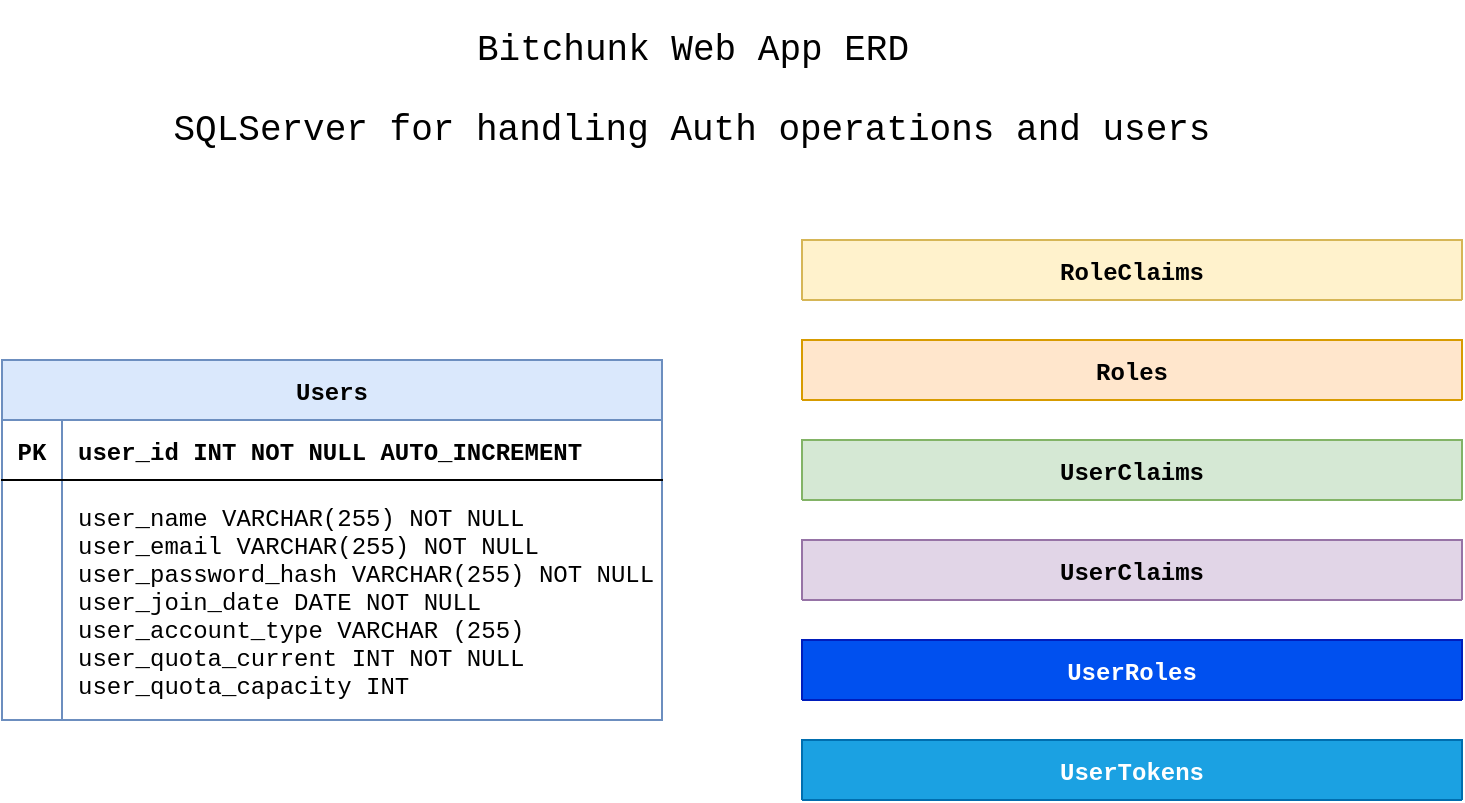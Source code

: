 <mxfile version="14.7.7" type="device"><diagram id="R2lEEEUBdFMjLlhIrx00" name="Page-1"><mxGraphModel dx="1102" dy="563" grid="1" gridSize="10" guides="1" tooltips="1" connect="1" arrows="1" fold="1" page="1" pageScale="1" pageWidth="850" pageHeight="1100" math="0" shadow="0" extFonts="Permanent Marker^https://fonts.googleapis.com/css?family=Permanent+Marker"><root><mxCell id="0"/><mxCell id="1" parent="0"/><mxCell id="C-vyLk0tnHw3VtMMgP7b-23" value="Users" style="shape=table;startSize=30;container=1;collapsible=1;childLayout=tableLayout;fixedRows=1;rowLines=0;fontStyle=1;align=center;resizeLast=1;fontFamily=Courier New;fillColor=#dae8fc;strokeColor=#6c8ebf;" parent="1" vertex="1"><mxGeometry x="80" y="180" width="330" height="180" as="geometry"><mxRectangle x="120" y="120" width="100" height="30" as="alternateBounds"/></mxGeometry></mxCell><mxCell id="C-vyLk0tnHw3VtMMgP7b-24" value="" style="shape=partialRectangle;collapsible=0;dropTarget=0;pointerEvents=0;fillColor=none;points=[[0,0.5],[1,0.5]];portConstraint=eastwest;top=0;left=0;right=0;bottom=1;fontFamily=Courier New;" parent="C-vyLk0tnHw3VtMMgP7b-23" vertex="1"><mxGeometry y="30" width="330" height="30" as="geometry"/></mxCell><mxCell id="C-vyLk0tnHw3VtMMgP7b-25" value="PK" style="shape=partialRectangle;overflow=hidden;connectable=0;fillColor=none;top=0;left=0;bottom=0;right=0;fontStyle=1;fontFamily=Courier New;" parent="C-vyLk0tnHw3VtMMgP7b-24" vertex="1"><mxGeometry width="30" height="30" as="geometry"/></mxCell><mxCell id="C-vyLk0tnHw3VtMMgP7b-26" value="user_id INT NOT NULL AUTO_INCREMENT" style="shape=partialRectangle;overflow=hidden;connectable=0;fillColor=none;top=0;left=0;bottom=0;right=0;align=left;spacingLeft=6;fontStyle=1;fontFamily=Courier New;" parent="C-vyLk0tnHw3VtMMgP7b-24" vertex="1"><mxGeometry x="30" width="300" height="30" as="geometry"/></mxCell><mxCell id="C-vyLk0tnHw3VtMMgP7b-27" value="" style="shape=partialRectangle;collapsible=0;dropTarget=0;pointerEvents=0;fillColor=none;points=[[0,0.5],[1,0.5]];portConstraint=eastwest;top=0;left=0;right=0;bottom=0;fontFamily=Courier New;" parent="C-vyLk0tnHw3VtMMgP7b-23" vertex="1"><mxGeometry y="60" width="330" height="120" as="geometry"/></mxCell><mxCell id="C-vyLk0tnHw3VtMMgP7b-28" value="" style="shape=partialRectangle;overflow=hidden;connectable=0;fillColor=none;top=0;left=0;bottom=0;right=0;fontFamily=Courier New;" parent="C-vyLk0tnHw3VtMMgP7b-27" vertex="1"><mxGeometry width="30" height="120" as="geometry"/></mxCell><mxCell id="C-vyLk0tnHw3VtMMgP7b-29" value="user_name VARCHAR(255) NOT NULL&#10;user_email VARCHAR(255) NOT NULL&#10;user_password_hash VARCHAR(255) NOT NULL&#10;user_join_date DATE NOT NULL&#10;user_account_type VARCHAR (255)&#10;user_quota_current INT NOT NULL&#10;user_quota_capacity INT" style="shape=partialRectangle;overflow=hidden;connectable=0;fillColor=none;top=0;left=0;bottom=0;right=0;align=left;spacingLeft=6;fontFamily=Courier New;" parent="C-vyLk0tnHw3VtMMgP7b-27" vertex="1"><mxGeometry x="30" width="300" height="120" as="geometry"/></mxCell><mxCell id="zvQQCmMTCDjyl-axiiXm-1" value="Bitchunk Web App ERD" style="text;html=1;strokeColor=none;fillColor=none;align=center;verticalAlign=middle;whiteSpace=wrap;rounded=0;fontFamily=Courier New;fontSize=18;" vertex="1" parent="1"><mxGeometry x="302" width="247" height="50" as="geometry"/></mxCell><mxCell id="zvQQCmMTCDjyl-axiiXm-2" value="RoleClaims" style="shape=table;startSize=30;container=1;collapsible=1;childLayout=tableLayout;fixedRows=1;rowLines=0;fontStyle=1;align=center;resizeLast=1;fontFamily=Courier New;fillColor=#fff2cc;strokeColor=#d6b656;" vertex="1" collapsed="1" parent="1"><mxGeometry x="480" y="120" width="330" height="30" as="geometry"><mxRectangle x="460" y="120" width="330" height="160" as="alternateBounds"/></mxGeometry></mxCell><mxCell id="zvQQCmMTCDjyl-axiiXm-3" value="" style="shape=partialRectangle;collapsible=0;dropTarget=0;pointerEvents=0;fillColor=none;points=[[0,0.5],[1,0.5]];portConstraint=eastwest;top=0;left=0;right=0;bottom=1;fontFamily=Courier New;" vertex="1" parent="zvQQCmMTCDjyl-axiiXm-2"><mxGeometry y="30" width="330" height="30" as="geometry"/></mxCell><mxCell id="zvQQCmMTCDjyl-axiiXm-4" value="PK" style="shape=partialRectangle;overflow=hidden;connectable=0;fillColor=none;top=0;left=0;bottom=0;right=0;fontStyle=1;fontFamily=Courier New;" vertex="1" parent="zvQQCmMTCDjyl-axiiXm-3"><mxGeometry width="30" height="30" as="geometry"/></mxCell><mxCell id="zvQQCmMTCDjyl-axiiXm-5" value="user_id INT NOT NULL AUTO_INCREMENT" style="shape=partialRectangle;overflow=hidden;connectable=0;fillColor=none;top=0;left=0;bottom=0;right=0;align=left;spacingLeft=6;fontStyle=1;fontFamily=Courier New;" vertex="1" parent="zvQQCmMTCDjyl-axiiXm-3"><mxGeometry x="30" width="300" height="30" as="geometry"/></mxCell><mxCell id="zvQQCmMTCDjyl-axiiXm-6" value="" style="shape=partialRectangle;collapsible=0;dropTarget=0;pointerEvents=0;fillColor=none;points=[[0,0.5],[1,0.5]];portConstraint=eastwest;top=0;left=0;right=0;bottom=0;fontFamily=Courier New;" vertex="1" parent="zvQQCmMTCDjyl-axiiXm-2"><mxGeometry y="60" width="330" height="100" as="geometry"/></mxCell><mxCell id="zvQQCmMTCDjyl-axiiXm-7" value="" style="shape=partialRectangle;overflow=hidden;connectable=0;fillColor=none;top=0;left=0;bottom=0;right=0;fontFamily=Courier New;" vertex="1" parent="zvQQCmMTCDjyl-axiiXm-6"><mxGeometry width="30" height="100" as="geometry"/></mxCell><mxCell id="zvQQCmMTCDjyl-axiiXm-8" value="user_email VARCHAR(255) NOT NULL&#10;user_password_hash VARCHAR(255) NOT NULL&#10;user_join_date DATE NOT NULL&#10;user_account_type VARCHAR (255)&#10;user_quota_current&#10;user_quota_capacity INT" style="shape=partialRectangle;overflow=hidden;connectable=0;fillColor=none;top=0;left=0;bottom=0;right=0;align=left;spacingLeft=6;fontFamily=Courier New;" vertex="1" parent="zvQQCmMTCDjyl-axiiXm-6"><mxGeometry x="30" width="300" height="100" as="geometry"/></mxCell><mxCell id="zvQQCmMTCDjyl-axiiXm-9" value="Roles" style="shape=table;startSize=30;container=1;collapsible=1;childLayout=tableLayout;fixedRows=1;rowLines=0;fontStyle=1;align=center;resizeLast=1;fontFamily=Courier New;fillColor=#ffe6cc;strokeColor=#d79b00;" vertex="1" collapsed="1" parent="1"><mxGeometry x="480" y="170" width="330" height="30" as="geometry"><mxRectangle x="480" y="170" width="330" height="160" as="alternateBounds"/></mxGeometry></mxCell><mxCell id="zvQQCmMTCDjyl-axiiXm-10" value="" style="shape=partialRectangle;collapsible=0;dropTarget=0;pointerEvents=0;fillColor=none;points=[[0,0.5],[1,0.5]];portConstraint=eastwest;top=0;left=0;right=0;bottom=1;fontFamily=Courier New;" vertex="1" parent="zvQQCmMTCDjyl-axiiXm-9"><mxGeometry y="30" width="330" height="30" as="geometry"/></mxCell><mxCell id="zvQQCmMTCDjyl-axiiXm-11" value="PK" style="shape=partialRectangle;overflow=hidden;connectable=0;fillColor=none;top=0;left=0;bottom=0;right=0;fontStyle=1;fontFamily=Courier New;" vertex="1" parent="zvQQCmMTCDjyl-axiiXm-10"><mxGeometry width="30" height="30" as="geometry"/></mxCell><mxCell id="zvQQCmMTCDjyl-axiiXm-12" value="user_id INT NOT NULL AUTO_INCREMENT" style="shape=partialRectangle;overflow=hidden;connectable=0;fillColor=none;top=0;left=0;bottom=0;right=0;align=left;spacingLeft=6;fontStyle=1;fontFamily=Courier New;" vertex="1" parent="zvQQCmMTCDjyl-axiiXm-10"><mxGeometry x="30" width="300" height="30" as="geometry"/></mxCell><mxCell id="zvQQCmMTCDjyl-axiiXm-13" value="" style="shape=partialRectangle;collapsible=0;dropTarget=0;pointerEvents=0;fillColor=none;points=[[0,0.5],[1,0.5]];portConstraint=eastwest;top=0;left=0;right=0;bottom=0;fontFamily=Courier New;" vertex="1" parent="zvQQCmMTCDjyl-axiiXm-9"><mxGeometry y="60" width="330" height="100" as="geometry"/></mxCell><mxCell id="zvQQCmMTCDjyl-axiiXm-14" value="" style="shape=partialRectangle;overflow=hidden;connectable=0;fillColor=none;top=0;left=0;bottom=0;right=0;fontFamily=Courier New;" vertex="1" parent="zvQQCmMTCDjyl-axiiXm-13"><mxGeometry width="30" height="100" as="geometry"/></mxCell><mxCell id="zvQQCmMTCDjyl-axiiXm-15" value="user_email VARCHAR(255) NOT NULL&#10;user_password_hash VARCHAR(255) NOT NULL&#10;user_join_date DATE NOT NULL&#10;user_account_type VARCHAR (255)&#10;user_quota_current&#10;user_quota_capacity INT" style="shape=partialRectangle;overflow=hidden;connectable=0;fillColor=none;top=0;left=0;bottom=0;right=0;align=left;spacingLeft=6;fontFamily=Courier New;" vertex="1" parent="zvQQCmMTCDjyl-axiiXm-13"><mxGeometry x="30" width="300" height="100" as="geometry"/></mxCell><mxCell id="zvQQCmMTCDjyl-axiiXm-16" value="UserClaims" style="shape=table;startSize=30;container=1;collapsible=1;childLayout=tableLayout;fixedRows=1;rowLines=0;fontStyle=1;align=center;resizeLast=1;fontFamily=Courier New;fillColor=#d5e8d4;strokeColor=#82b366;" vertex="1" collapsed="1" parent="1"><mxGeometry x="480" y="220" width="330" height="30" as="geometry"><mxRectangle x="480" y="170" width="330" height="160" as="alternateBounds"/></mxGeometry></mxCell><mxCell id="zvQQCmMTCDjyl-axiiXm-17" value="" style="shape=partialRectangle;collapsible=0;dropTarget=0;pointerEvents=0;fillColor=none;points=[[0,0.5],[1,0.5]];portConstraint=eastwest;top=0;left=0;right=0;bottom=1;fontFamily=Courier New;" vertex="1" parent="zvQQCmMTCDjyl-axiiXm-16"><mxGeometry y="30" width="330" height="30" as="geometry"/></mxCell><mxCell id="zvQQCmMTCDjyl-axiiXm-18" value="PK" style="shape=partialRectangle;overflow=hidden;connectable=0;fillColor=none;top=0;left=0;bottom=0;right=0;fontStyle=1;fontFamily=Courier New;" vertex="1" parent="zvQQCmMTCDjyl-axiiXm-17"><mxGeometry width="30" height="30" as="geometry"/></mxCell><mxCell id="zvQQCmMTCDjyl-axiiXm-19" value="user_id INT NOT NULL AUTO_INCREMENT" style="shape=partialRectangle;overflow=hidden;connectable=0;fillColor=none;top=0;left=0;bottom=0;right=0;align=left;spacingLeft=6;fontStyle=1;fontFamily=Courier New;" vertex="1" parent="zvQQCmMTCDjyl-axiiXm-17"><mxGeometry x="30" width="300" height="30" as="geometry"/></mxCell><mxCell id="zvQQCmMTCDjyl-axiiXm-20" value="" style="shape=partialRectangle;collapsible=0;dropTarget=0;pointerEvents=0;fillColor=none;points=[[0,0.5],[1,0.5]];portConstraint=eastwest;top=0;left=0;right=0;bottom=0;fontFamily=Courier New;" vertex="1" parent="zvQQCmMTCDjyl-axiiXm-16"><mxGeometry y="60" width="330" height="100" as="geometry"/></mxCell><mxCell id="zvQQCmMTCDjyl-axiiXm-21" value="" style="shape=partialRectangle;overflow=hidden;connectable=0;fillColor=none;top=0;left=0;bottom=0;right=0;fontFamily=Courier New;" vertex="1" parent="zvQQCmMTCDjyl-axiiXm-20"><mxGeometry width="30" height="100" as="geometry"/></mxCell><mxCell id="zvQQCmMTCDjyl-axiiXm-22" value="user_email VARCHAR(255) NOT NULL&#10;user_password_hash VARCHAR(255) NOT NULL&#10;user_join_date DATE NOT NULL&#10;user_account_type VARCHAR (255)&#10;user_quota_current&#10;user_quota_capacity INT" style="shape=partialRectangle;overflow=hidden;connectable=0;fillColor=none;top=0;left=0;bottom=0;right=0;align=left;spacingLeft=6;fontFamily=Courier New;" vertex="1" parent="zvQQCmMTCDjyl-axiiXm-20"><mxGeometry x="30" width="300" height="100" as="geometry"/></mxCell><mxCell id="zvQQCmMTCDjyl-axiiXm-23" value="UserClaims" style="shape=table;startSize=30;container=1;collapsible=1;childLayout=tableLayout;fixedRows=1;rowLines=0;fontStyle=1;align=center;resizeLast=1;fontFamily=Courier New;fillColor=#e1d5e7;strokeColor=#9673a6;" vertex="1" collapsed="1" parent="1"><mxGeometry x="480" y="270" width="330" height="30" as="geometry"><mxRectangle x="480" y="170" width="330" height="160" as="alternateBounds"/></mxGeometry></mxCell><mxCell id="zvQQCmMTCDjyl-axiiXm-24" value="" style="shape=partialRectangle;collapsible=0;dropTarget=0;pointerEvents=0;fillColor=none;points=[[0,0.5],[1,0.5]];portConstraint=eastwest;top=0;left=0;right=0;bottom=1;fontFamily=Courier New;" vertex="1" parent="zvQQCmMTCDjyl-axiiXm-23"><mxGeometry y="30" width="330" height="30" as="geometry"/></mxCell><mxCell id="zvQQCmMTCDjyl-axiiXm-25" value="PK" style="shape=partialRectangle;overflow=hidden;connectable=0;fillColor=none;top=0;left=0;bottom=0;right=0;fontStyle=1;fontFamily=Courier New;" vertex="1" parent="zvQQCmMTCDjyl-axiiXm-24"><mxGeometry width="30" height="30" as="geometry"/></mxCell><mxCell id="zvQQCmMTCDjyl-axiiXm-26" value="user_id INT NOT NULL AUTO_INCREMENT" style="shape=partialRectangle;overflow=hidden;connectable=0;fillColor=none;top=0;left=0;bottom=0;right=0;align=left;spacingLeft=6;fontStyle=1;fontFamily=Courier New;" vertex="1" parent="zvQQCmMTCDjyl-axiiXm-24"><mxGeometry x="30" width="300" height="30" as="geometry"/></mxCell><mxCell id="zvQQCmMTCDjyl-axiiXm-27" value="" style="shape=partialRectangle;collapsible=0;dropTarget=0;pointerEvents=0;fillColor=none;points=[[0,0.5],[1,0.5]];portConstraint=eastwest;top=0;left=0;right=0;bottom=0;fontFamily=Courier New;" vertex="1" parent="zvQQCmMTCDjyl-axiiXm-23"><mxGeometry y="60" width="330" height="100" as="geometry"/></mxCell><mxCell id="zvQQCmMTCDjyl-axiiXm-28" value="" style="shape=partialRectangle;overflow=hidden;connectable=0;fillColor=none;top=0;left=0;bottom=0;right=0;fontFamily=Courier New;" vertex="1" parent="zvQQCmMTCDjyl-axiiXm-27"><mxGeometry width="30" height="100" as="geometry"/></mxCell><mxCell id="zvQQCmMTCDjyl-axiiXm-29" value="user_email VARCHAR(255) NOT NULL&#10;user_password_hash VARCHAR(255) NOT NULL&#10;user_join_date DATE NOT NULL&#10;user_account_type VARCHAR (255)&#10;user_quota_current&#10;user_quota_capacity INT" style="shape=partialRectangle;overflow=hidden;connectable=0;fillColor=none;top=0;left=0;bottom=0;right=0;align=left;spacingLeft=6;fontFamily=Courier New;" vertex="1" parent="zvQQCmMTCDjyl-axiiXm-27"><mxGeometry x="30" width="300" height="100" as="geometry"/></mxCell><mxCell id="zvQQCmMTCDjyl-axiiXm-30" value="UserRoles" style="shape=table;startSize=30;container=1;collapsible=1;childLayout=tableLayout;fixedRows=1;rowLines=0;fontStyle=1;align=center;resizeLast=1;fontFamily=Courier New;fillColor=#0050ef;strokeColor=#001DBC;fontColor=#ffffff;" vertex="1" collapsed="1" parent="1"><mxGeometry x="480" y="320" width="330" height="30" as="geometry"><mxRectangle x="480" y="170" width="330" height="160" as="alternateBounds"/></mxGeometry></mxCell><mxCell id="zvQQCmMTCDjyl-axiiXm-31" value="" style="shape=partialRectangle;collapsible=0;dropTarget=0;pointerEvents=0;fillColor=none;points=[[0,0.5],[1,0.5]];portConstraint=eastwest;top=0;left=0;right=0;bottom=1;fontFamily=Courier New;" vertex="1" parent="zvQQCmMTCDjyl-axiiXm-30"><mxGeometry y="30" width="330" height="30" as="geometry"/></mxCell><mxCell id="zvQQCmMTCDjyl-axiiXm-32" value="PK" style="shape=partialRectangle;overflow=hidden;connectable=0;fillColor=none;top=0;left=0;bottom=0;right=0;fontStyle=1;fontFamily=Courier New;" vertex="1" parent="zvQQCmMTCDjyl-axiiXm-31"><mxGeometry width="30" height="30" as="geometry"/></mxCell><mxCell id="zvQQCmMTCDjyl-axiiXm-33" value="user_id INT NOT NULL AUTO_INCREMENT" style="shape=partialRectangle;overflow=hidden;connectable=0;fillColor=none;top=0;left=0;bottom=0;right=0;align=left;spacingLeft=6;fontStyle=1;fontFamily=Courier New;" vertex="1" parent="zvQQCmMTCDjyl-axiiXm-31"><mxGeometry x="30" width="300" height="30" as="geometry"/></mxCell><mxCell id="zvQQCmMTCDjyl-axiiXm-34" value="" style="shape=partialRectangle;collapsible=0;dropTarget=0;pointerEvents=0;fillColor=none;points=[[0,0.5],[1,0.5]];portConstraint=eastwest;top=0;left=0;right=0;bottom=0;fontFamily=Courier New;" vertex="1" parent="zvQQCmMTCDjyl-axiiXm-30"><mxGeometry y="60" width="330" height="100" as="geometry"/></mxCell><mxCell id="zvQQCmMTCDjyl-axiiXm-35" value="" style="shape=partialRectangle;overflow=hidden;connectable=0;fillColor=none;top=0;left=0;bottom=0;right=0;fontFamily=Courier New;" vertex="1" parent="zvQQCmMTCDjyl-axiiXm-34"><mxGeometry width="30" height="100" as="geometry"/></mxCell><mxCell id="zvQQCmMTCDjyl-axiiXm-36" value="user_email VARCHAR(255) NOT NULL&#10;user_password_hash VARCHAR(255) NOT NULL&#10;user_join_date DATE NOT NULL&#10;user_account_type VARCHAR (255)&#10;user_quota_current&#10;user_quota_capacity INT" style="shape=partialRectangle;overflow=hidden;connectable=0;fillColor=none;top=0;left=0;bottom=0;right=0;align=left;spacingLeft=6;fontFamily=Courier New;" vertex="1" parent="zvQQCmMTCDjyl-axiiXm-34"><mxGeometry x="30" width="300" height="100" as="geometry"/></mxCell><mxCell id="zvQQCmMTCDjyl-axiiXm-37" value="UserTokens" style="shape=table;startSize=30;container=1;collapsible=1;childLayout=tableLayout;fixedRows=1;rowLines=0;fontStyle=1;align=center;resizeLast=1;fontFamily=Courier New;fillColor=#1ba1e2;strokeColor=#006EAF;fontColor=#ffffff;" vertex="1" collapsed="1" parent="1"><mxGeometry x="480" y="370" width="330" height="30" as="geometry"><mxRectangle x="480" y="170" width="330" height="160" as="alternateBounds"/></mxGeometry></mxCell><mxCell id="zvQQCmMTCDjyl-axiiXm-38" value="" style="shape=partialRectangle;collapsible=0;dropTarget=0;pointerEvents=0;fillColor=none;points=[[0,0.5],[1,0.5]];portConstraint=eastwest;top=0;left=0;right=0;bottom=1;fontFamily=Courier New;" vertex="1" parent="zvQQCmMTCDjyl-axiiXm-37"><mxGeometry y="30" width="330" height="30" as="geometry"/></mxCell><mxCell id="zvQQCmMTCDjyl-axiiXm-39" value="PK" style="shape=partialRectangle;overflow=hidden;connectable=0;fillColor=none;top=0;left=0;bottom=0;right=0;fontStyle=1;fontFamily=Courier New;" vertex="1" parent="zvQQCmMTCDjyl-axiiXm-38"><mxGeometry width="30" height="30" as="geometry"/></mxCell><mxCell id="zvQQCmMTCDjyl-axiiXm-40" value="user_id INT NOT NULL AUTO_INCREMENT" style="shape=partialRectangle;overflow=hidden;connectable=0;fillColor=none;top=0;left=0;bottom=0;right=0;align=left;spacingLeft=6;fontStyle=1;fontFamily=Courier New;" vertex="1" parent="zvQQCmMTCDjyl-axiiXm-38"><mxGeometry x="30" width="300" height="30" as="geometry"/></mxCell><mxCell id="zvQQCmMTCDjyl-axiiXm-41" value="" style="shape=partialRectangle;collapsible=0;dropTarget=0;pointerEvents=0;fillColor=none;points=[[0,0.5],[1,0.5]];portConstraint=eastwest;top=0;left=0;right=0;bottom=0;fontFamily=Courier New;" vertex="1" parent="zvQQCmMTCDjyl-axiiXm-37"><mxGeometry y="60" width="330" height="100" as="geometry"/></mxCell><mxCell id="zvQQCmMTCDjyl-axiiXm-42" value="" style="shape=partialRectangle;overflow=hidden;connectable=0;fillColor=none;top=0;left=0;bottom=0;right=0;fontFamily=Courier New;" vertex="1" parent="zvQQCmMTCDjyl-axiiXm-41"><mxGeometry width="30" height="100" as="geometry"/></mxCell><mxCell id="zvQQCmMTCDjyl-axiiXm-43" value="user_email VARCHAR(255) NOT NULL&#10;user_password_hash VARCHAR(255) NOT NULL&#10;user_join_date DATE NOT NULL&#10;user_account_type VARCHAR (255)&#10;user_quota_current&#10;user_quota_capacity INT" style="shape=partialRectangle;overflow=hidden;connectable=0;fillColor=none;top=0;left=0;bottom=0;right=0;align=left;spacingLeft=6;fontFamily=Courier New;" vertex="1" parent="zvQQCmMTCDjyl-axiiXm-41"><mxGeometry x="30" width="300" height="100" as="geometry"/></mxCell><mxCell id="zvQQCmMTCDjyl-axiiXm-44" value="SQLServer for handling Auth operations and users" style="text;html=1;strokeColor=none;fillColor=none;align=center;verticalAlign=middle;whiteSpace=wrap;rounded=0;fontFamily=Courier New;fontSize=18;" vertex="1" parent="1"><mxGeometry x="110" y="40" width="630" height="50" as="geometry"/></mxCell></root></mxGraphModel></diagram></mxfile>